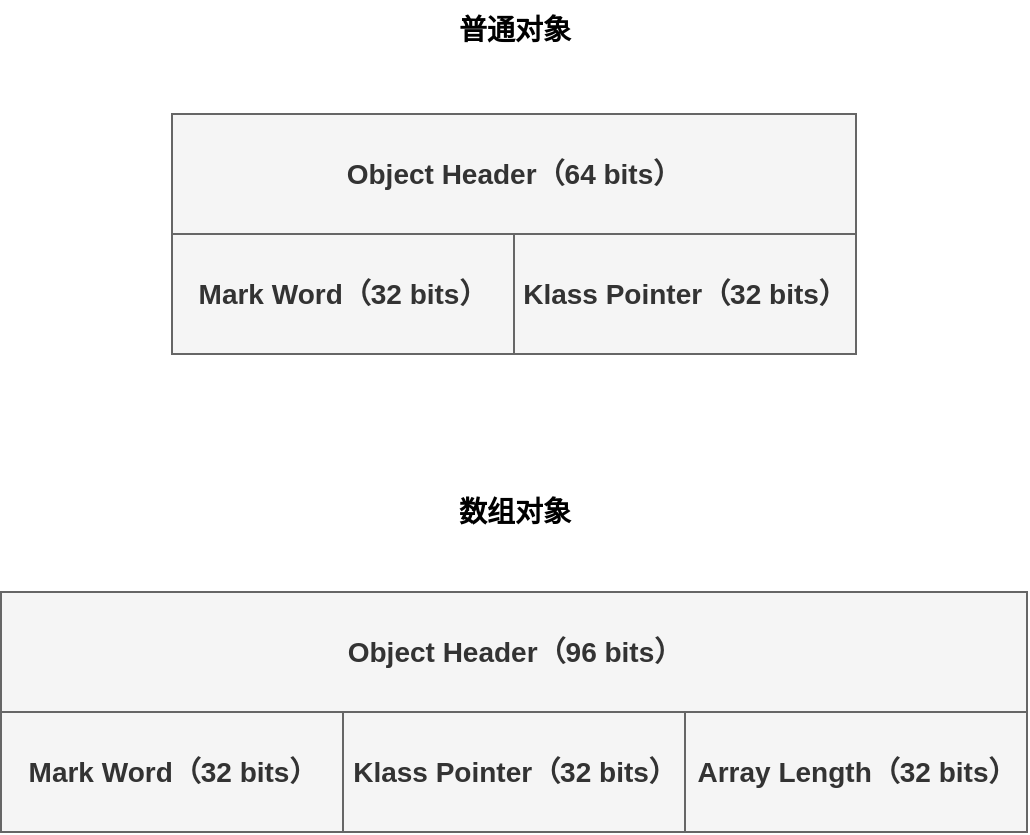 <mxfile version="26.0.4">
  <diagram name="第 1 页" id="4kWuyfJpJlCX6Q9UOwRM">
    <mxGraphModel dx="1050" dy="1021" grid="0" gridSize="10" guides="1" tooltips="1" connect="1" arrows="1" fold="1" page="0" pageScale="1" pageWidth="827" pageHeight="1169" math="0" shadow="0">
      <root>
        <mxCell id="0" />
        <mxCell id="1" parent="0" />
        <mxCell id="7Lya3NwNmBiTFmwFeWMo-1" value="&lt;font style=&quot;font-size: 14px;&quot;&gt;&lt;b&gt;Object Header（64 bits）&lt;/b&gt;&lt;/font&gt;" style="rounded=0;whiteSpace=wrap;html=1;fillColor=#f5f5f5;fontColor=#333333;strokeColor=#666666;" vertex="1" parent="1">
          <mxGeometry x="208" y="48" width="342" height="60" as="geometry" />
        </mxCell>
        <mxCell id="7Lya3NwNmBiTFmwFeWMo-2" value="&lt;font style=&quot;font-size: 14px;&quot;&gt;&lt;b&gt;Mark Word（32 bits）&lt;/b&gt;&lt;/font&gt;" style="rounded=0;whiteSpace=wrap;html=1;fillColor=#f5f5f5;fontColor=#333333;strokeColor=#666666;align=center;" vertex="1" parent="1">
          <mxGeometry x="208" y="108" width="171" height="60" as="geometry" />
        </mxCell>
        <mxCell id="7Lya3NwNmBiTFmwFeWMo-5" value="&lt;font style=&quot;&quot;&gt;&lt;span style=&quot;font-size: 14px;&quot;&gt;&lt;b&gt;Klass Pointer&lt;/b&gt;&lt;/span&gt;&lt;b style=&quot;font-size: 14px;&quot;&gt;（32 bits）&lt;/b&gt;&lt;/font&gt;" style="rounded=0;whiteSpace=wrap;html=1;fillColor=#f5f5f5;fontColor=#333333;strokeColor=#666666;align=center;" vertex="1" parent="1">
          <mxGeometry x="379" y="108" width="171" height="60" as="geometry" />
        </mxCell>
        <mxCell id="7Lya3NwNmBiTFmwFeWMo-7" value="&lt;font style=&quot;font-size: 14px;&quot;&gt;&lt;b&gt;普通对象&lt;/b&gt;&lt;/font&gt;" style="text;html=1;align=center;verticalAlign=middle;resizable=0;points=[];autosize=1;strokeColor=none;fillColor=none;" vertex="1" parent="1">
          <mxGeometry x="344" y="-9" width="70" height="30" as="geometry" />
        </mxCell>
        <mxCell id="7Lya3NwNmBiTFmwFeWMo-8" value="&lt;font style=&quot;font-size: 14px;&quot;&gt;&lt;b&gt;Object Header（96 bits）&lt;/b&gt;&lt;/font&gt;" style="rounded=0;whiteSpace=wrap;html=1;fillColor=#f5f5f5;fontColor=#333333;strokeColor=#666666;" vertex="1" parent="1">
          <mxGeometry x="122.5" y="287" width="513" height="60" as="geometry" />
        </mxCell>
        <mxCell id="7Lya3NwNmBiTFmwFeWMo-9" value="&lt;font style=&quot;font-size: 14px;&quot;&gt;&lt;b&gt;Mark Word（32 bits）&lt;/b&gt;&lt;/font&gt;" style="rounded=0;whiteSpace=wrap;html=1;fillColor=#f5f5f5;fontColor=#333333;strokeColor=#666666;align=center;" vertex="1" parent="1">
          <mxGeometry x="122.5" y="347" width="171" height="60" as="geometry" />
        </mxCell>
        <mxCell id="7Lya3NwNmBiTFmwFeWMo-10" value="&lt;font style=&quot;&quot;&gt;&lt;span style=&quot;font-size: 14px;&quot;&gt;&lt;b&gt;Klass Pointer&lt;/b&gt;&lt;/span&gt;&lt;b style=&quot;font-size: 14px;&quot;&gt;（32 bits）&lt;/b&gt;&lt;/font&gt;" style="rounded=0;whiteSpace=wrap;html=1;fillColor=#f5f5f5;fontColor=#333333;strokeColor=#666666;align=center;" vertex="1" parent="1">
          <mxGeometry x="293.5" y="347" width="171" height="60" as="geometry" />
        </mxCell>
        <mxCell id="7Lya3NwNmBiTFmwFeWMo-11" value="&lt;font style=&quot;font-size: 14px;&quot;&gt;&lt;b&gt;数组对象&lt;/b&gt;&lt;/font&gt;" style="text;html=1;align=center;verticalAlign=middle;resizable=0;points=[];autosize=1;strokeColor=none;fillColor=none;" vertex="1" parent="1">
          <mxGeometry x="342" y="232" width="74" height="29" as="geometry" />
        </mxCell>
        <mxCell id="7Lya3NwNmBiTFmwFeWMo-12" value="&lt;font style=&quot;&quot;&gt;&lt;span style=&quot;font-size: 14px;&quot;&gt;&lt;b&gt;Array Length&lt;/b&gt;&lt;/span&gt;&lt;b style=&quot;font-size: 14px;&quot;&gt;（32 bits）&lt;/b&gt;&lt;/font&gt;" style="rounded=0;whiteSpace=wrap;html=1;fillColor=#f5f5f5;fontColor=#333333;strokeColor=#666666;align=center;" vertex="1" parent="1">
          <mxGeometry x="464.5" y="347" width="171" height="60" as="geometry" />
        </mxCell>
      </root>
    </mxGraphModel>
  </diagram>
</mxfile>
